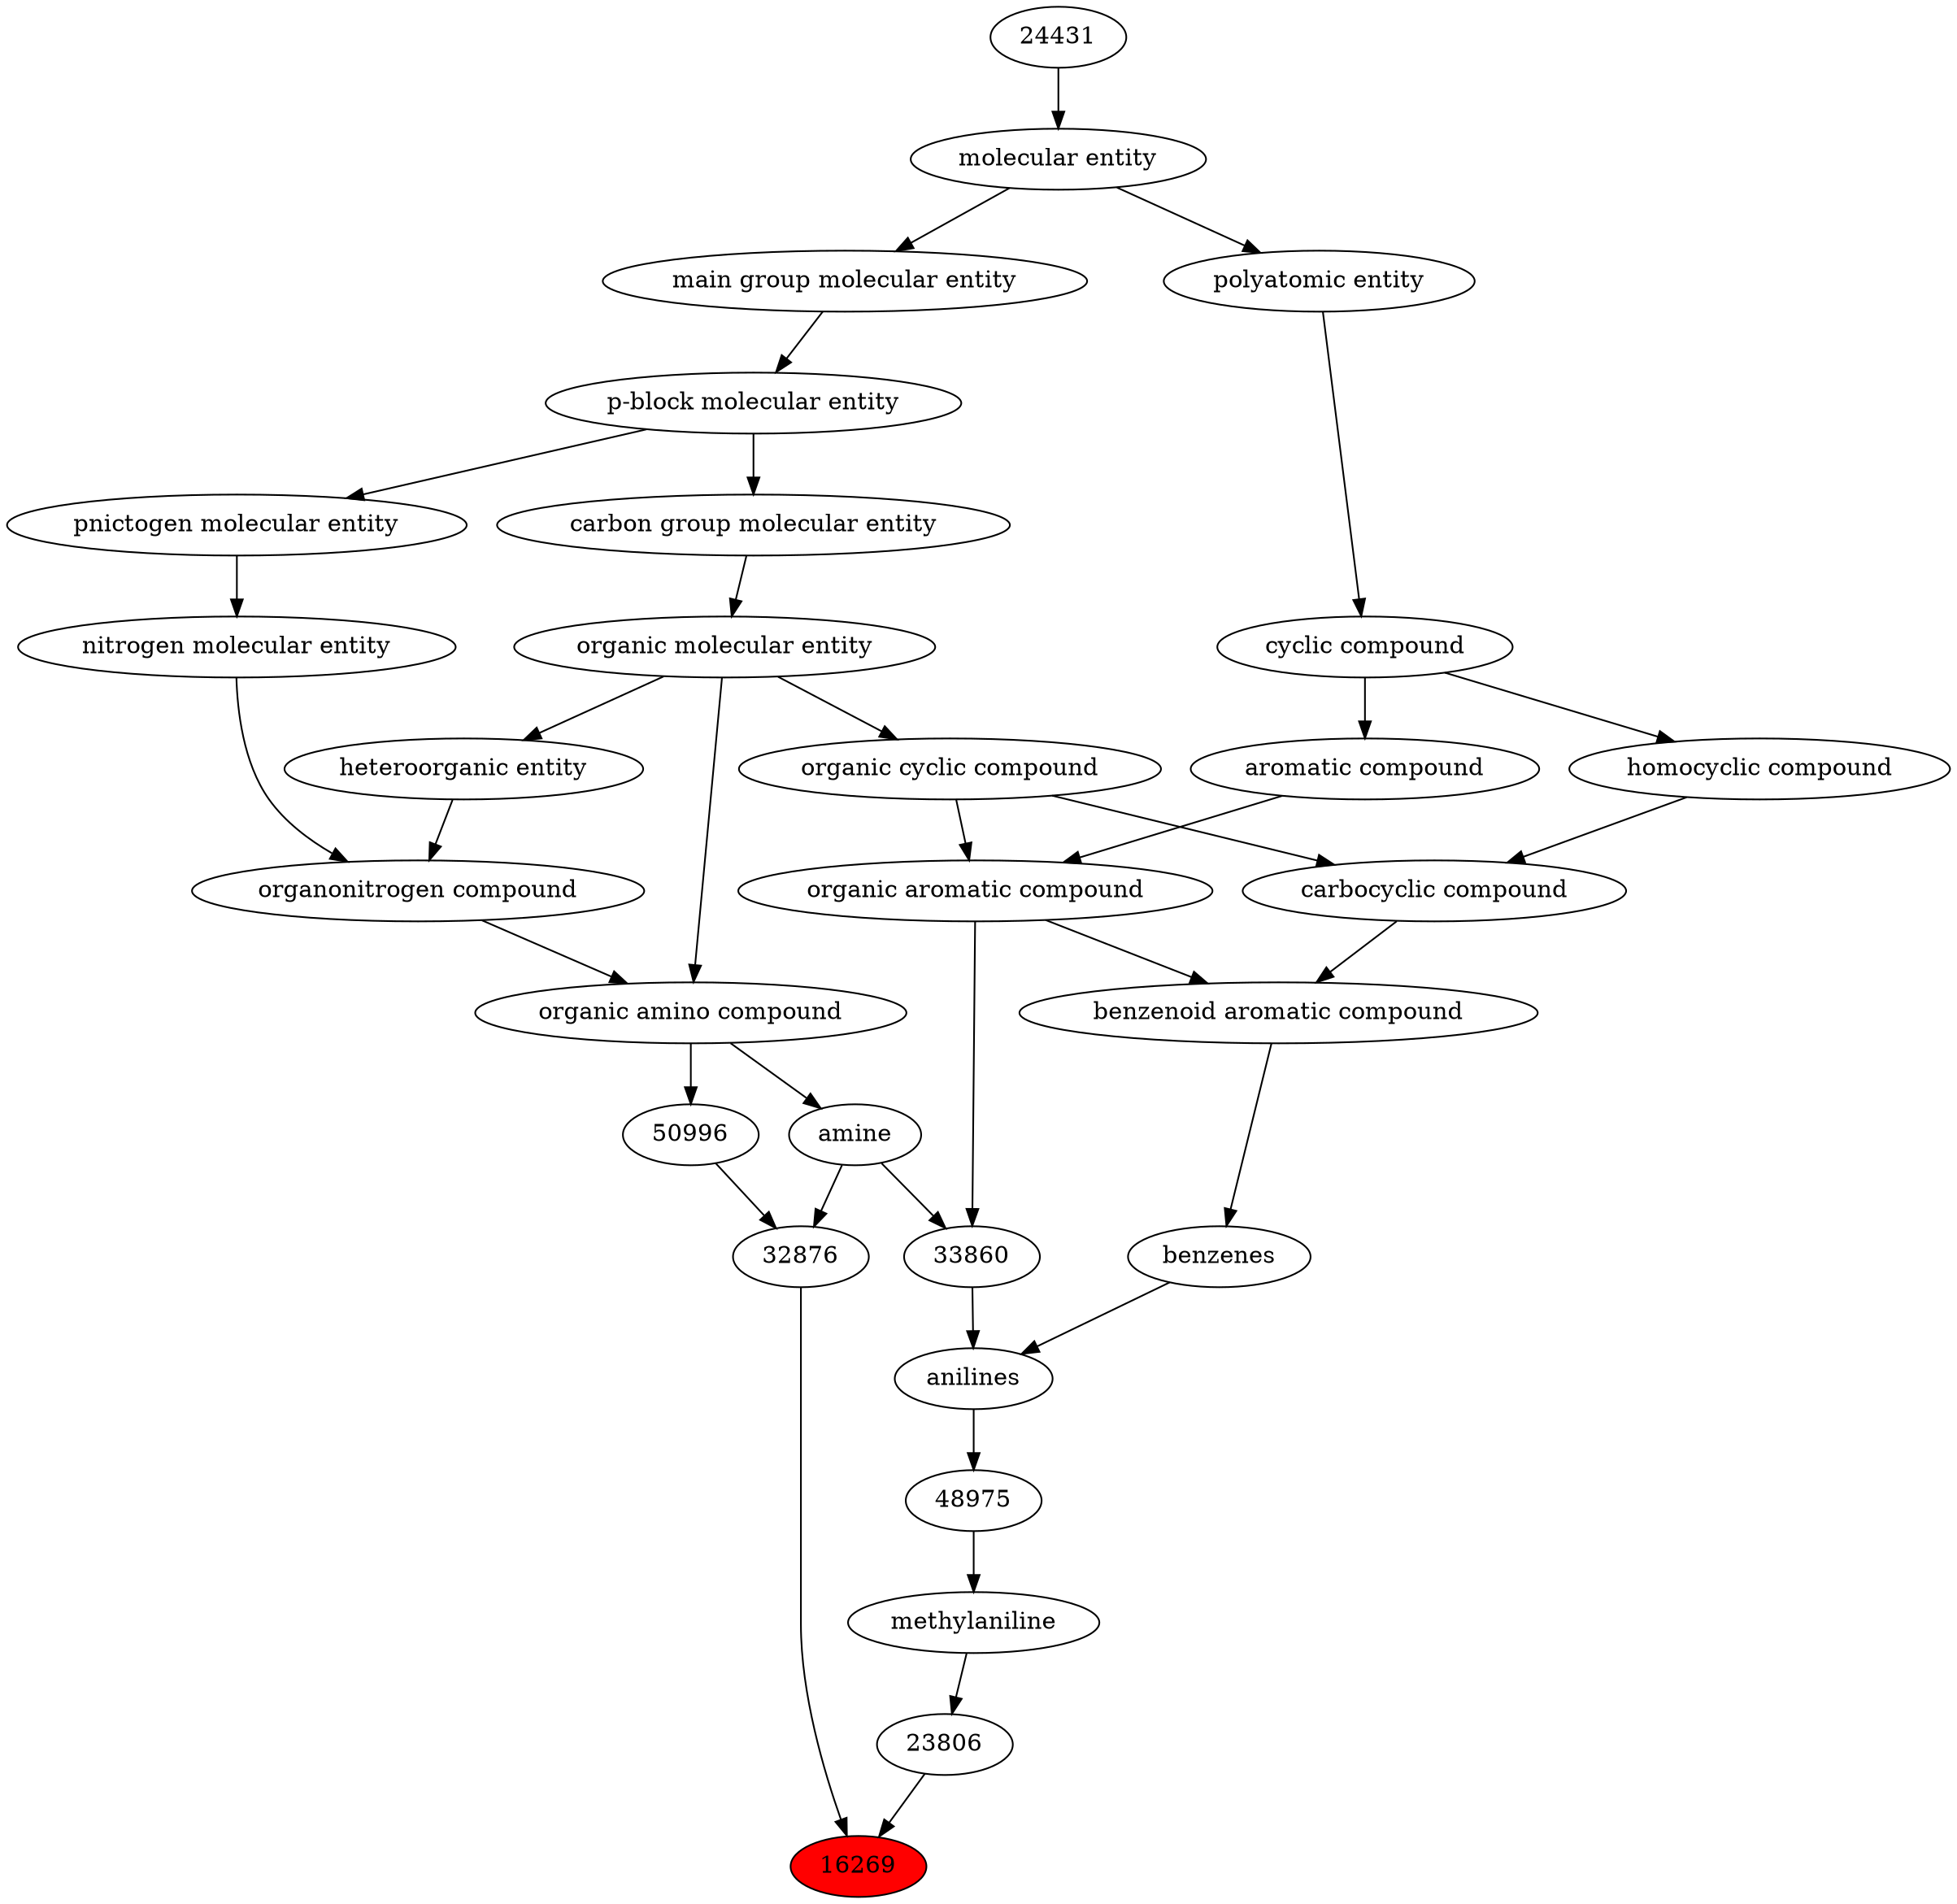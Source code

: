 digraph tree{ 
16269 [label="16269" fillcolor=red style=filled]
32876 -> 16269
23806 -> 16269
32876 [label="32876"]
50996 -> 32876
32952 -> 32876
23806 [label="23806"]
25275 -> 23806
50996 [label="50996"]
50047 -> 50996
32952 [label="amine"]
50047 -> 32952
25275 [label="methylaniline"]
48975 -> 25275
50047 [label="organic amino compound"]
50860 -> 50047
35352 -> 50047
48975 [label="48975"]
22562 -> 48975
50860 [label="organic molecular entity"]
33582 -> 50860
35352 [label="organonitrogen compound"]
51143 -> 35352
33285 -> 35352
22562 [label="anilines"]
22712 -> 22562
33860 -> 22562
33582 [label="carbon group molecular entity"]
33675 -> 33582
51143 [label="nitrogen molecular entity"]
33302 -> 51143
33285 [label="heteroorganic entity"]
50860 -> 33285
22712 [label="benzenes"]
33836 -> 22712
33860 [label="33860"]
33659 -> 33860
32952 -> 33860
33675 [label="p-block molecular entity"]
33579 -> 33675
33302 [label="pnictogen molecular entity"]
33675 -> 33302
33836 [label="benzenoid aromatic compound"]
33659 -> 33836
33598 -> 33836
33659 [label="organic aromatic compound"]
33832 -> 33659
33655 -> 33659
33579 [label="main group molecular entity"]
23367 -> 33579
33598 [label="carbocyclic compound"]
33832 -> 33598
33597 -> 33598
33832 [label="organic cyclic compound"]
50860 -> 33832
33655 [label="aromatic compound"]
33595 -> 33655
23367 [label="molecular entity"]
24431 -> 23367
33597 [label="homocyclic compound"]
33595 -> 33597
33595 [label="cyclic compound"]
36357 -> 33595
24431 [label="24431"]
36357 [label="polyatomic entity"]
23367 -> 36357
}